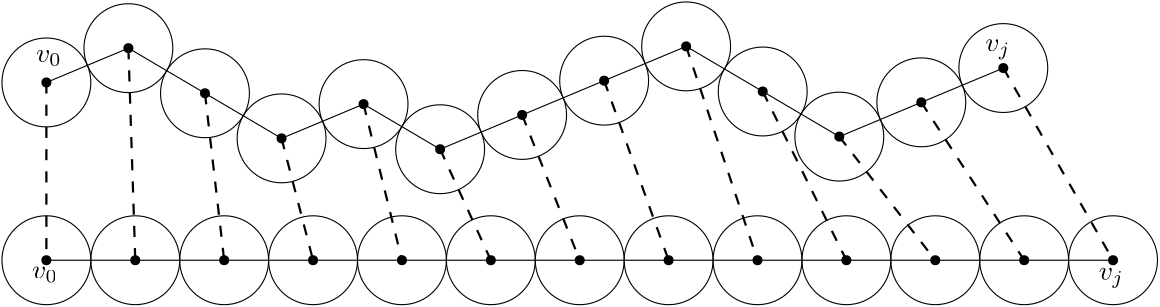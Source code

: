 <?xml version="1.0"?>
<!DOCTYPE ipe SYSTEM "ipe.dtd">
<ipe version="70206" creator="Ipe 7.2.6">
<info created="D:20161023164433" modified="D:20161023165131"/>
<ipestyle name="basic">
<symbol name="arrow/arc(spx)">
<path stroke="sym-stroke" fill="sym-stroke" pen="sym-pen">
0 0 m
-1 0.333 l
-1 -0.333 l
h
</path>
</symbol>
<symbol name="arrow/farc(spx)">
<path stroke="sym-stroke" fill="white" pen="sym-pen">
0 0 m
-1 0.333 l
-1 -0.333 l
h
</path>
</symbol>
<symbol name="arrow/ptarc(spx)">
<path stroke="sym-stroke" fill="sym-stroke" pen="sym-pen">
0 0 m
-1 0.333 l
-0.8 0 l
-1 -0.333 l
h
</path>
</symbol>
<symbol name="arrow/fptarc(spx)">
<path stroke="sym-stroke" fill="white" pen="sym-pen">
0 0 m
-1 0.333 l
-0.8 0 l
-1 -0.333 l
h
</path>
</symbol>
<symbol name="mark/circle(sx)" transformations="translations">
<path fill="sym-stroke">
0.6 0 0 0.6 0 0 e
0.4 0 0 0.4 0 0 e
</path>
</symbol>
<symbol name="mark/disk(sx)" transformations="translations">
<path fill="sym-stroke">
0.6 0 0 0.6 0 0 e
</path>
</symbol>
<symbol name="mark/fdisk(sfx)" transformations="translations">
<group>
<path fill="sym-fill">
0.5 0 0 0.5 0 0 e
</path>
<path fill="sym-stroke" fillrule="eofill">
0.6 0 0 0.6 0 0 e
0.4 0 0 0.4 0 0 e
</path>
</group>
</symbol>
<symbol name="mark/box(sx)" transformations="translations">
<path fill="sym-stroke" fillrule="eofill">
-0.6 -0.6 m
0.6 -0.6 l
0.6 0.6 l
-0.6 0.6 l
h
-0.4 -0.4 m
0.4 -0.4 l
0.4 0.4 l
-0.4 0.4 l
h
</path>
</symbol>
<symbol name="mark/square(sx)" transformations="translations">
<path fill="sym-stroke">
-0.6 -0.6 m
0.6 -0.6 l
0.6 0.6 l
-0.6 0.6 l
h
</path>
</symbol>
<symbol name="mark/fsquare(sfx)" transformations="translations">
<group>
<path fill="sym-fill">
-0.5 -0.5 m
0.5 -0.5 l
0.5 0.5 l
-0.5 0.5 l
h
</path>
<path fill="sym-stroke" fillrule="eofill">
-0.6 -0.6 m
0.6 -0.6 l
0.6 0.6 l
-0.6 0.6 l
h
-0.4 -0.4 m
0.4 -0.4 l
0.4 0.4 l
-0.4 0.4 l
h
</path>
</group>
</symbol>
<symbol name="mark/cross(sx)" transformations="translations">
<group>
<path fill="sym-stroke">
-0.43 -0.57 m
0.57 0.43 l
0.43 0.57 l
-0.57 -0.43 l
h
</path>
<path fill="sym-stroke">
-0.43 0.57 m
0.57 -0.43 l
0.43 -0.57 l
-0.57 0.43 l
h
</path>
</group>
</symbol>
<symbol name="arrow/fnormal(spx)">
<path stroke="sym-stroke" fill="white" pen="sym-pen">
0 0 m
-1 0.333 l
-1 -0.333 l
h
</path>
</symbol>
<symbol name="arrow/pointed(spx)">
<path stroke="sym-stroke" fill="sym-stroke" pen="sym-pen">
0 0 m
-1 0.333 l
-0.8 0 l
-1 -0.333 l
h
</path>
</symbol>
<symbol name="arrow/fpointed(spx)">
<path stroke="sym-stroke" fill="white" pen="sym-pen">
0 0 m
-1 0.333 l
-0.8 0 l
-1 -0.333 l
h
</path>
</symbol>
<symbol name="arrow/linear(spx)">
<path stroke="sym-stroke" pen="sym-pen">
-1 0.333 m
0 0 l
-1 -0.333 l
</path>
</symbol>
<symbol name="arrow/fdouble(spx)">
<path stroke="sym-stroke" fill="white" pen="sym-pen">
0 0 m
-1 0.333 l
-1 -0.333 l
h
-1 0 m
-2 0.333 l
-2 -0.333 l
h
</path>
</symbol>
<symbol name="arrow/double(spx)">
<path stroke="sym-stroke" fill="sym-stroke" pen="sym-pen">
0 0 m
-1 0.333 l
-1 -0.333 l
h
-1 0 m
-2 0.333 l
-2 -0.333 l
h
</path>
</symbol>
<pen name="heavier" value="0.8"/>
<pen name="fat" value="1.2"/>
<pen name="ultrafat" value="2"/>
<symbolsize name="large" value="5"/>
<symbolsize name="small" value="2"/>
<symbolsize name="tiny" value="1.1"/>
<arrowsize name="large" value="10"/>
<arrowsize name="small" value="5"/>
<arrowsize name="tiny" value="3"/>
<color name="red" value="1 0 0"/>
<color name="green" value="0 1 0"/>
<color name="blue" value="0 0 1"/>
<color name="yellow" value="1 1 0"/>
<color name="orange" value="1 0.647 0"/>
<color name="gold" value="1 0.843 0"/>
<color name="purple" value="0.627 0.125 0.941"/>
<color name="gray" value="0.745"/>
<color name="brown" value="0.647 0.165 0.165"/>
<color name="navy" value="0 0 0.502"/>
<color name="pink" value="1 0.753 0.796"/>
<color name="seagreen" value="0.18 0.545 0.341"/>
<color name="turquoise" value="0.251 0.878 0.816"/>
<color name="violet" value="0.933 0.51 0.933"/>
<color name="darkblue" value="0 0 0.545"/>
<color name="darkcyan" value="0 0.545 0.545"/>
<color name="darkgray" value="0.663"/>
<color name="darkgreen" value="0 0.392 0"/>
<color name="darkmagenta" value="0.545 0 0.545"/>
<color name="darkorange" value="1 0.549 0"/>
<color name="darkred" value="0.545 0 0"/>
<color name="lightblue" value="0.678 0.847 0.902"/>
<color name="lightcyan" value="0.878 1 1"/>
<color name="lightgray" value="0.827"/>
<color name="lightgreen" value="0.565 0.933 0.565"/>
<color name="lightyellow" value="1 1 0.878"/>
<dashstyle name="dashed" value="[4] 0"/>
<dashstyle name="dotted" value="[1 3] 0"/>
<dashstyle name="dash dotted" value="[4 2 1 2] 0"/>
<dashstyle name="dash dot dotted" value="[4 2 1 2 1 2] 0"/>
<textsize name="large" value="\large"/>
<textsize name="Large" value="\Large"/>
<textsize name="LARGE" value="\LARGE"/>
<textsize name="huge" value="\huge"/>
<textsize name="Huge" value="\Huge"/>
<textsize name="small" value="\small"/>
<textsize name="footnote" value="\footnotesize"/>
<textsize name="tiny" value="\tiny"/>
<textstyle name="center" begin="\begin{center}" end="\end{center}"/>
<textstyle name="itemize" begin="\begin{itemize}" end="\end{itemize}"/>
<textstyle name="item" begin="\begin{itemize}\item{}" end="\end{itemize}"/>
<gridsize name="4 pts" value="4"/>
<gridsize name="8 pts (~3 mm)" value="8"/>
<gridsize name="16 pts (~6 mm)" value="16"/>
<gridsize name="32 pts (~12 mm)" value="32"/>
<gridsize name="10 pts (~3.5 mm)" value="10"/>
<gridsize name="20 pts (~7 mm)" value="20"/>
<gridsize name="14 pts (~5 mm)" value="14"/>
<gridsize name="28 pts (~10 mm)" value="28"/>
<gridsize name="56 pts (~20 mm)" value="56"/>
<anglesize name="90 deg" value="90"/>
<anglesize name="60 deg" value="60"/>
<anglesize name="45 deg" value="45"/>
<anglesize name="30 deg" value="30"/>
<anglesize name="22.5 deg" value="22.5"/>
<opacity name="10%" value="0.1"/>
<opacity name="30%" value="0.3"/>
<opacity name="50%" value="0.5"/>
<opacity name="75%" value="0.75"/>
<tiling name="falling" angle="-60" step="4" width="1"/>
<tiling name="rising" angle="30" step="4" width="1"/>
</ipestyle>
<ipestyle name="bigpaper">
<layout paper="10000 6000" origin="0 0" frame="10000 6000"/>
<titlestyle pos="10 10" size="LARGE" color="title"  valign="baseline"/>
</ipestyle>
<page>
<layer name="alpha"/>
<view layers="alpha" active="alpha"/>
<path layer="alpha" matrix="1 0 0 1 64 448" stroke="black">
4672 2560 m
5056 2560 l
</path>
<path matrix="1 0 0 1 64 432" stroke="black">
4672 2640 m
4701.52 2652.34 l
</path>
<path matrix="1 0 0 1 93.5233 444.344" stroke="black">
4672 2640 m
4699.57 2623.76 l
</path>
<path matrix="1 0 0 1 121.093 428.104" stroke="black">
4672 2640 m
4699.57 2623.76 l
</path>
<path matrix="1 0 0 1 148.663 411.864" stroke="black">
4672 2640 m
4701.52 2652.34 l
</path>
<path matrix="1 0 0 1 178.183 424.204" stroke="black">
4672 2640 m
4699.57 2623.76 l
</path>
<path matrix="1 0 0 1 205.753 407.964" stroke="black">
4672 2640 m
4701.52 2652.34 l
</path>
<path matrix="1 0 0 1 235.273 420.304" stroke="black">
4672 2640 m
4701.52 2652.34 l
</path>
<path matrix="1 0 0 1 264.793 432.644" stroke="black">
4672 2640 m
4701.52 2652.34 l
</path>
<path matrix="1 0 0 1 294.313 444.984" stroke="black">
4672 2640 m
4699.57 2623.76 l
</path>
<path matrix="1 0 0 1 321.883 428.744" stroke="black">
4672 2640 m
4699.57 2623.76 l
</path>
<path matrix="1 0 0 1 349.453 412.504" stroke="black">
4672 2640 m
4701.52 2652.34 l
</path>
<path matrix="1 0 0 1 378.973 424.844" stroke="black">
4672 2640 m
4701.52 2652.34 l
</path>
<use matrix="1 0 0 1 64 432" name="mark/disk(sx)" pos="4672 2640" size="normal" stroke="black"/>
<use matrix="1 0 0 1 64 432" name="mark/disk(sx)" pos="4701.52 2652.34" size="normal" stroke="black"/>
<use matrix="1 0 0 1 64 432" name="mark/disk(sx)" pos="4729.09 2636.1" size="normal" stroke="black"/>
<use matrix="1 0 0 1 64 432" name="mark/disk(sx)" pos="4756.66 2619.86" size="normal" stroke="black"/>
<use matrix="1 0 0 1 64 432" name="mark/disk(sx)" pos="4786.18 2632.2" size="normal" stroke="black"/>
<use matrix="1 0 0 1 64 432" name="mark/disk(sx)" pos="4813.75 2615.96" size="normal" stroke="black"/>
<use matrix="1 0 0 1 64 432" name="mark/disk(sx)" pos="4843.27 2628.3" size="normal" stroke="black"/>
<use matrix="1 0 0 1 64 432" name="mark/disk(sx)" pos="4872.79 2640.64" size="normal" stroke="black"/>
<use matrix="1 0 0 1 64 432" name="mark/disk(sx)" pos="4902.31 2652.98" size="normal" stroke="black"/>
<use matrix="1 0 0 1 64 432" name="mark/disk(sx)" pos="4929.88 2636.74" size="normal" stroke="black"/>
<use matrix="1 0 0 1 64 432" name="mark/disk(sx)" pos="4957.45 2620.5" size="normal" stroke="black"/>
<use matrix="1 0 0 1 64 432" name="mark/disk(sx)" pos="4986.97 2632.84" size="normal" stroke="black"/>
<use matrix="1 0 0 1 64 432" name="mark/disk(sx)" pos="5016.49 2645.18" size="normal" stroke="black"/>
<use matrix="1 0 0 1 64 448" name="mark/disk(sx)" pos="4672 2560" size="normal" stroke="black"/>
<use matrix="1 0 0 1 64 448" name="mark/disk(sx)" pos="4704 2560" size="normal" stroke="black"/>
<use matrix="1 0 0 1 64 448" name="mark/disk(sx)" pos="4736 2560" size="normal" stroke="black"/>
<use matrix="1 0 0 1 64 448" name="mark/disk(sx)" pos="4768 2560" size="normal" stroke="black"/>
<use matrix="1 0 0 1 64 448" name="mark/disk(sx)" pos="4800 2560" size="normal" stroke="black"/>
<use matrix="1 0 0 1 64 448" name="mark/disk(sx)" pos="4832 2560" size="normal" stroke="black"/>
<use matrix="1 0 0 1 64 448" name="mark/disk(sx)" pos="4864 2560" size="normal" stroke="black"/>
<use matrix="1 0 0 1 64 448" name="mark/disk(sx)" pos="4896 2560" size="normal" stroke="black"/>
<use matrix="1 0 0 1 64 448" name="mark/disk(sx)" pos="4928 2560" size="normal" stroke="black"/>
<use matrix="1 0 0 1 64 448" name="mark/disk(sx)" pos="4960 2560" size="normal" stroke="black"/>
<use matrix="1 0 0 1 64 448" name="mark/disk(sx)" pos="4992 2560" size="normal" stroke="black"/>
<use matrix="1 0 0 1 64 448" name="mark/disk(sx)" pos="5024 2560" size="normal" stroke="black"/>
<use matrix="1 0 0 1 64 448" name="mark/disk(sx)" pos="5056 2560" size="normal" stroke="black"/>
<path stroke="black">
16 0 0 16 4736 3008 e
</path>
<path matrix="1 0 0 1 32 0" stroke="black">
16 0 0 16 4736 3008 e
</path>
<path matrix="1 0 0 1 64 0" stroke="black">
16 0 0 16 4736 3008 e
</path>
<path matrix="1 0 0 1 96 0" stroke="black">
16 0 0 16 4736 3008 e
</path>
<path matrix="1 0 0 1 128 0" stroke="black">
16 0 0 16 4736 3008 e
</path>
<path matrix="1 0 0 1 160 0" stroke="black">
16 0 0 16 4736 3008 e
</path>
<path matrix="1 0 0 1 192 0" stroke="black">
16 0 0 16 4736 3008 e
</path>
<path matrix="1 0 0 1 224 0" stroke="black">
16 0 0 16 4736 3008 e
</path>
<path matrix="1 0 0 1 256 0" stroke="black">
16 0 0 16 4736 3008 e
</path>
<path matrix="1 0 0 1 288 0" stroke="black">
16 0 0 16 4736 3008 e
</path>
<path matrix="1 0 0 1 320 0" stroke="black">
16 0 0 16 4736 3008 e
</path>
<path matrix="1 0 0 1 352 0" stroke="black">
16 0 0 16 4736 3008 e
</path>
<path matrix="1 0 0 1 384 0" stroke="black">
16 0 0 16 4736 3008 e
</path>
<path matrix="1 0 0 1 0 64" stroke="black">
16 0 0 16 4736 3008 e
</path>
<path matrix="1 0 0 1 29.52 76.34" stroke="black">
16 0 0 16 4736 3008 e
</path>
<path matrix="1 0 0 1 57.0933 60.1041" stroke="black">
16 0 0 16 4736 3008 e
</path>
<path matrix="1 0 0 1 84.6633 43.8641" stroke="black">
16 0 0 16 4736 3008 e
</path>
<path matrix="1 0 0 1 114.18 56.2" stroke="black">
16 0 0 16 4736 3008 e
</path>
<path matrix="1 0 0 1 141.75 39.96" stroke="black">
16 0 0 16 4736 3008 e
</path>
<path matrix="1 0 0 1 171.27 52.3" stroke="black">
16 0 0 16 4736 3008 e
</path>
<path matrix="1 0 0 1 200.79 64.64" stroke="black">
16 0 0 16 4736 3008 e
</path>
<path matrix="1 0 0 1 230.31 76.98" stroke="black">
16 0 0 16 4736 3008 e
</path>
<path matrix="1 0 0 1 257.88 60.74" stroke="black">
16 0 0 16 4736 3008 e
</path>
<path matrix="1 0 0 1 285.45 44.5" stroke="black">
16 0 0 16 4736 3008 e
</path>
<path matrix="1 0 0 1 314.97 56.84" stroke="black">
16 0 0 16 4736 3008 e
</path>
<path matrix="1 0 0 1 344.493 69.1841" stroke="black">
16 0 0 16 4736 3008 e
</path>
<path stroke="black" dash="dashed" pen="heavier">
4736 3072 m
4736 3008 l
</path>
<path stroke="black" dash="dashed" pen="heavier">
4765.52 3084.34 m
4768 3008 l
</path>
<path stroke="black" dash="dashed" pen="heavier">
4793.09 3068.1 m
4800 3008 l
</path>
<path stroke="black" dash="dashed" pen="heavier">
4820.66 3051.86 m
4832 3008 l
</path>
<path stroke="black" dash="dashed" pen="heavier">
4850.18 3064.2 m
4864 3008 l
</path>
<path stroke="black" dash="dashed" pen="heavier">
4877.75 3047.96 m
4896 3008 l
</path>
<path stroke="black" dash="dashed" pen="heavier">
4907.27 3060.3 m
4928 3008 l
</path>
<path stroke="black" dash="dashed" pen="heavier">
4936.79 3072.64 m
4960 3008 l
</path>
<path stroke="black" dash="dashed" pen="heavier">
4966.31 3084.98 m
4992 3008 l
</path>
<path stroke="black" dash="dashed" pen="heavier">
4993.88 3068.74 m
5024 3008 l
</path>
<path stroke="black" dash="dashed" pen="heavier">
5021.45 3052.5 m
5056 3008 l
</path>
<path stroke="black" dash="dashed" pen="heavier">
5050.97 3064.84 m
5088 3008 l
</path>
<path stroke="black" dash="dashed" pen="heavier">
5080.49 3077.18 m
5120 3008 l
</path>
<text transformations="translations" pos="4732.22 3079.37" stroke="black" type="label" width="12.619" height="4.294" depth="1.49" valign="baseline">$v_0$
</text>
<text matrix="1 0 0 1 341.761 3.83151" transformations="translations" pos="4732.22 3079.37" stroke="black" type="label" width="12.348" height="4.29" depth="2.85" valign="baseline">$v_j$
</text>
<text matrix="1 0 0 1 -1.40586 -77.9439" transformations="translations" pos="4732.22 3079.37" stroke="black" type="label" width="12.619" height="4.294" depth="1.49" valign="baseline">$v_0$
</text>
<text matrix="1 0 0 1 382.634 -78.4307" transformations="translations" pos="4732.22 3079.37" stroke="black" type="label" width="12.348" height="4.29" depth="2.85" valign="baseline">$v_j$
</text>
</page>
</ipe>
